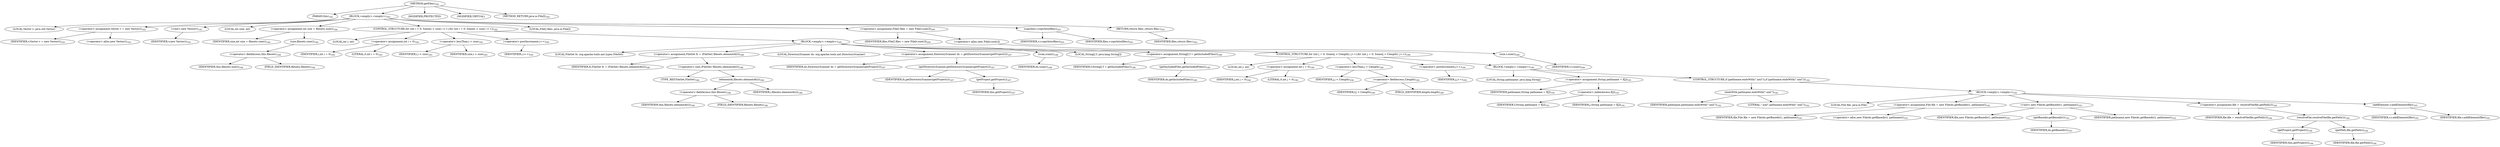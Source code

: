 digraph "getFiles" {  
"228" [label = <(METHOD,getFiles)<SUB>182</SUB>> ]
"16" [label = <(PARAM,this)<SUB>182</SUB>> ]
"229" [label = <(BLOCK,&lt;empty&gt;,&lt;empty&gt;)<SUB>182</SUB>> ]
"14" [label = <(LOCAL,Vector v: java.util.Vector)> ]
"230" [label = <(&lt;operator&gt;.assignment,Vector v = new Vector())<SUB>183</SUB>> ]
"231" [label = <(IDENTIFIER,v,Vector v = new Vector())<SUB>183</SUB>> ]
"232" [label = <(&lt;operator&gt;.alloc,new Vector())<SUB>183</SUB>> ]
"233" [label = <(&lt;init&gt;,new Vector())<SUB>183</SUB>> ]
"13" [label = <(IDENTIFIER,v,new Vector())<SUB>183</SUB>> ]
"234" [label = <(LOCAL,int size: int)> ]
"235" [label = <(&lt;operator&gt;.assignment,int size = filesets.size())<SUB>184</SUB>> ]
"236" [label = <(IDENTIFIER,size,int size = filesets.size())<SUB>184</SUB>> ]
"237" [label = <(size,filesets.size())<SUB>184</SUB>> ]
"238" [label = <(&lt;operator&gt;.fieldAccess,this.filesets)<SUB>184</SUB>> ]
"239" [label = <(IDENTIFIER,this,filesets.size())<SUB>184</SUB>> ]
"240" [label = <(FIELD_IDENTIFIER,filesets,filesets)<SUB>184</SUB>> ]
"241" [label = <(CONTROL_STRUCTURE,for (int i = 0; Some(i &lt; size); i++),for (int i = 0; Some(i &lt; size); i++))<SUB>185</SUB>> ]
"242" [label = <(LOCAL,int i: int)> ]
"243" [label = <(&lt;operator&gt;.assignment,int i = 0)<SUB>185</SUB>> ]
"244" [label = <(IDENTIFIER,i,int i = 0)<SUB>185</SUB>> ]
"245" [label = <(LITERAL,0,int i = 0)<SUB>185</SUB>> ]
"246" [label = <(&lt;operator&gt;.lessThan,i &lt; size)<SUB>185</SUB>> ]
"247" [label = <(IDENTIFIER,i,i &lt; size)<SUB>185</SUB>> ]
"248" [label = <(IDENTIFIER,size,i &lt; size)<SUB>185</SUB>> ]
"249" [label = <(&lt;operator&gt;.postIncrement,i++)<SUB>185</SUB>> ]
"250" [label = <(IDENTIFIER,i,i++)<SUB>185</SUB>> ]
"251" [label = <(BLOCK,&lt;empty&gt;,&lt;empty&gt;)<SUB>185</SUB>> ]
"252" [label = <(LOCAL,FileSet fs: org.apache.tools.ant.types.FileSet)> ]
"253" [label = <(&lt;operator&gt;.assignment,FileSet fs = (FileSet) filesets.elementAt(i))<SUB>186</SUB>> ]
"254" [label = <(IDENTIFIER,fs,FileSet fs = (FileSet) filesets.elementAt(i))<SUB>186</SUB>> ]
"255" [label = <(&lt;operator&gt;.cast,(FileSet) filesets.elementAt(i))<SUB>186</SUB>> ]
"256" [label = <(TYPE_REF,FileSet,FileSet)<SUB>186</SUB>> ]
"257" [label = <(elementAt,filesets.elementAt(i))<SUB>186</SUB>> ]
"258" [label = <(&lt;operator&gt;.fieldAccess,this.filesets)<SUB>186</SUB>> ]
"259" [label = <(IDENTIFIER,this,filesets.elementAt(i))<SUB>186</SUB>> ]
"260" [label = <(FIELD_IDENTIFIER,filesets,filesets)<SUB>186</SUB>> ]
"261" [label = <(IDENTIFIER,i,filesets.elementAt(i))<SUB>186</SUB>> ]
"262" [label = <(LOCAL,DirectoryScanner ds: org.apache.tools.ant.DirectoryScanner)> ]
"263" [label = <(&lt;operator&gt;.assignment,DirectoryScanner ds = getDirectoryScanner(getProject()))<SUB>187</SUB>> ]
"264" [label = <(IDENTIFIER,ds,DirectoryScanner ds = getDirectoryScanner(getProject()))<SUB>187</SUB>> ]
"265" [label = <(getDirectoryScanner,getDirectoryScanner(getProject()))<SUB>187</SUB>> ]
"266" [label = <(IDENTIFIER,fs,getDirectoryScanner(getProject()))<SUB>187</SUB>> ]
"267" [label = <(getProject,getProject())<SUB>187</SUB>> ]
"15" [label = <(IDENTIFIER,this,getProject())<SUB>187</SUB>> ]
"268" [label = <(scan,scan())<SUB>188</SUB>> ]
"269" [label = <(IDENTIFIER,ds,scan())<SUB>188</SUB>> ]
"270" [label = <(LOCAL,String[] f: java.lang.String[])> ]
"271" [label = <(&lt;operator&gt;.assignment,String[] f = getIncludedFiles())<SUB>189</SUB>> ]
"272" [label = <(IDENTIFIER,f,String[] f = getIncludedFiles())<SUB>189</SUB>> ]
"273" [label = <(getIncludedFiles,getIncludedFiles())<SUB>189</SUB>> ]
"274" [label = <(IDENTIFIER,ds,getIncludedFiles())<SUB>189</SUB>> ]
"275" [label = <(CONTROL_STRUCTURE,for (int j = 0; Some(j &lt; f.length); j++),for (int j = 0; Some(j &lt; f.length); j++))<SUB>190</SUB>> ]
"276" [label = <(LOCAL,int j: int)> ]
"277" [label = <(&lt;operator&gt;.assignment,int j = 0)<SUB>190</SUB>> ]
"278" [label = <(IDENTIFIER,j,int j = 0)<SUB>190</SUB>> ]
"279" [label = <(LITERAL,0,int j = 0)<SUB>190</SUB>> ]
"280" [label = <(&lt;operator&gt;.lessThan,j &lt; f.length)<SUB>190</SUB>> ]
"281" [label = <(IDENTIFIER,j,j &lt; f.length)<SUB>190</SUB>> ]
"282" [label = <(&lt;operator&gt;.fieldAccess,f.length)<SUB>190</SUB>> ]
"283" [label = <(IDENTIFIER,f,j &lt; f.length)<SUB>190</SUB>> ]
"284" [label = <(FIELD_IDENTIFIER,length,length)<SUB>190</SUB>> ]
"285" [label = <(&lt;operator&gt;.postIncrement,j++)<SUB>190</SUB>> ]
"286" [label = <(IDENTIFIER,j,j++)<SUB>190</SUB>> ]
"287" [label = <(BLOCK,&lt;empty&gt;,&lt;empty&gt;)<SUB>190</SUB>> ]
"288" [label = <(LOCAL,String pathname: java.lang.String)> ]
"289" [label = <(&lt;operator&gt;.assignment,String pathname = f[j])<SUB>191</SUB>> ]
"290" [label = <(IDENTIFIER,pathname,String pathname = f[j])<SUB>191</SUB>> ]
"291" [label = <(&lt;operator&gt;.indexAccess,f[j])<SUB>191</SUB>> ]
"292" [label = <(IDENTIFIER,f,String pathname = f[j])<SUB>191</SUB>> ]
"293" [label = <(IDENTIFIER,j,String pathname = f[j])<SUB>191</SUB>> ]
"294" [label = <(CONTROL_STRUCTURE,if (pathname.endsWith(&quot;.xml&quot;)),if (pathname.endsWith(&quot;.xml&quot;)))<SUB>192</SUB>> ]
"295" [label = <(endsWith,pathname.endsWith(&quot;.xml&quot;))<SUB>192</SUB>> ]
"296" [label = <(IDENTIFIER,pathname,pathname.endsWith(&quot;.xml&quot;))<SUB>192</SUB>> ]
"297" [label = <(LITERAL,&quot;.xml&quot;,pathname.endsWith(&quot;.xml&quot;))<SUB>192</SUB>> ]
"298" [label = <(BLOCK,&lt;empty&gt;,&lt;empty&gt;)<SUB>192</SUB>> ]
"18" [label = <(LOCAL,File file: java.io.File)> ]
"299" [label = <(&lt;operator&gt;.assignment,File file = new File(ds.getBasedir(), pathname))<SUB>193</SUB>> ]
"300" [label = <(IDENTIFIER,file,File file = new File(ds.getBasedir(), pathname))<SUB>193</SUB>> ]
"301" [label = <(&lt;operator&gt;.alloc,new File(ds.getBasedir(), pathname))<SUB>193</SUB>> ]
"302" [label = <(&lt;init&gt;,new File(ds.getBasedir(), pathname))<SUB>193</SUB>> ]
"17" [label = <(IDENTIFIER,file,new File(ds.getBasedir(), pathname))<SUB>193</SUB>> ]
"303" [label = <(getBasedir,getBasedir())<SUB>193</SUB>> ]
"304" [label = <(IDENTIFIER,ds,getBasedir())<SUB>193</SUB>> ]
"305" [label = <(IDENTIFIER,pathname,new File(ds.getBasedir(), pathname))<SUB>193</SUB>> ]
"306" [label = <(&lt;operator&gt;.assignment,file = resolveFile(file.getPath()))<SUB>194</SUB>> ]
"307" [label = <(IDENTIFIER,file,file = resolveFile(file.getPath()))<SUB>194</SUB>> ]
"308" [label = <(resolveFile,resolveFile(file.getPath()))<SUB>194</SUB>> ]
"309" [label = <(getProject,getProject())<SUB>194</SUB>> ]
"19" [label = <(IDENTIFIER,this,getProject())<SUB>194</SUB>> ]
"310" [label = <(getPath,file.getPath())<SUB>194</SUB>> ]
"311" [label = <(IDENTIFIER,file,file.getPath())<SUB>194</SUB>> ]
"312" [label = <(addElement,v.addElement(file))<SUB>195</SUB>> ]
"313" [label = <(IDENTIFIER,v,v.addElement(file))<SUB>195</SUB>> ]
"314" [label = <(IDENTIFIER,file,v.addElement(file))<SUB>195</SUB>> ]
"315" [label = <(LOCAL,File[] files: java.io.File[])> ]
"316" [label = <(&lt;operator&gt;.assignment,File[] files = new File[v.size()])<SUB>200</SUB>> ]
"317" [label = <(IDENTIFIER,files,File[] files = new File[v.size()])<SUB>200</SUB>> ]
"318" [label = <(&lt;operator&gt;.alloc,new File[v.size()])> ]
"319" [label = <(size,v.size())<SUB>200</SUB>> ]
"320" [label = <(IDENTIFIER,v,v.size())<SUB>200</SUB>> ]
"321" [label = <(copyInto,v.copyInto(files))<SUB>201</SUB>> ]
"322" [label = <(IDENTIFIER,v,v.copyInto(files))<SUB>201</SUB>> ]
"323" [label = <(IDENTIFIER,files,v.copyInto(files))<SUB>201</SUB>> ]
"324" [label = <(RETURN,return files;,return files;)<SUB>202</SUB>> ]
"325" [label = <(IDENTIFIER,files,return files;)<SUB>202</SUB>> ]
"326" [label = <(MODIFIER,PROTECTED)> ]
"327" [label = <(MODIFIER,VIRTUAL)> ]
"328" [label = <(METHOD_RETURN,java.io.File[])<SUB>182</SUB>> ]
  "228" -> "16" 
  "228" -> "229" 
  "228" -> "326" 
  "228" -> "327" 
  "228" -> "328" 
  "229" -> "14" 
  "229" -> "230" 
  "229" -> "233" 
  "229" -> "234" 
  "229" -> "235" 
  "229" -> "241" 
  "229" -> "315" 
  "229" -> "316" 
  "229" -> "321" 
  "229" -> "324" 
  "230" -> "231" 
  "230" -> "232" 
  "233" -> "13" 
  "235" -> "236" 
  "235" -> "237" 
  "237" -> "238" 
  "238" -> "239" 
  "238" -> "240" 
  "241" -> "242" 
  "241" -> "243" 
  "241" -> "246" 
  "241" -> "249" 
  "241" -> "251" 
  "243" -> "244" 
  "243" -> "245" 
  "246" -> "247" 
  "246" -> "248" 
  "249" -> "250" 
  "251" -> "252" 
  "251" -> "253" 
  "251" -> "262" 
  "251" -> "263" 
  "251" -> "268" 
  "251" -> "270" 
  "251" -> "271" 
  "251" -> "275" 
  "253" -> "254" 
  "253" -> "255" 
  "255" -> "256" 
  "255" -> "257" 
  "257" -> "258" 
  "257" -> "261" 
  "258" -> "259" 
  "258" -> "260" 
  "263" -> "264" 
  "263" -> "265" 
  "265" -> "266" 
  "265" -> "267" 
  "267" -> "15" 
  "268" -> "269" 
  "271" -> "272" 
  "271" -> "273" 
  "273" -> "274" 
  "275" -> "276" 
  "275" -> "277" 
  "275" -> "280" 
  "275" -> "285" 
  "275" -> "287" 
  "277" -> "278" 
  "277" -> "279" 
  "280" -> "281" 
  "280" -> "282" 
  "282" -> "283" 
  "282" -> "284" 
  "285" -> "286" 
  "287" -> "288" 
  "287" -> "289" 
  "287" -> "294" 
  "289" -> "290" 
  "289" -> "291" 
  "291" -> "292" 
  "291" -> "293" 
  "294" -> "295" 
  "294" -> "298" 
  "295" -> "296" 
  "295" -> "297" 
  "298" -> "18" 
  "298" -> "299" 
  "298" -> "302" 
  "298" -> "306" 
  "298" -> "312" 
  "299" -> "300" 
  "299" -> "301" 
  "302" -> "17" 
  "302" -> "303" 
  "302" -> "305" 
  "303" -> "304" 
  "306" -> "307" 
  "306" -> "308" 
  "308" -> "309" 
  "308" -> "310" 
  "309" -> "19" 
  "310" -> "311" 
  "312" -> "313" 
  "312" -> "314" 
  "316" -> "317" 
  "316" -> "318" 
  "318" -> "319" 
  "319" -> "320" 
  "321" -> "322" 
  "321" -> "323" 
  "324" -> "325" 
}
